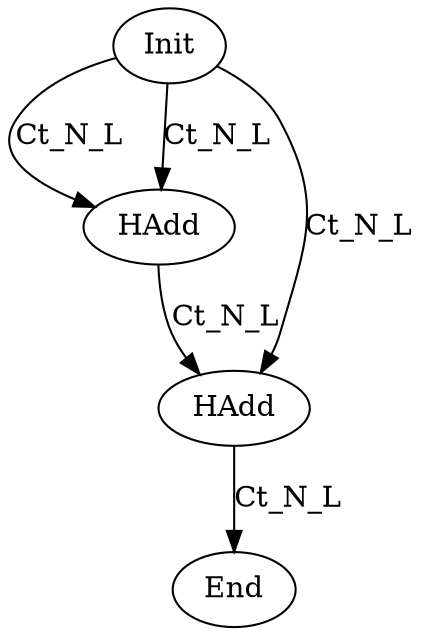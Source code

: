 digraph G {
Init[label="Init"];
HAdd0[label="HAdd"];
HAdd1[label="HAdd"];
End[label="End"];
Init->HAdd0[label=Ct_N_L];
Init->HAdd0[label=Ct_N_L];
HAdd0->HAdd1[label=Ct_N_L];
Init->HAdd1[label=Ct_N_L];
HAdd1->End[label=Ct_N_L];
}

